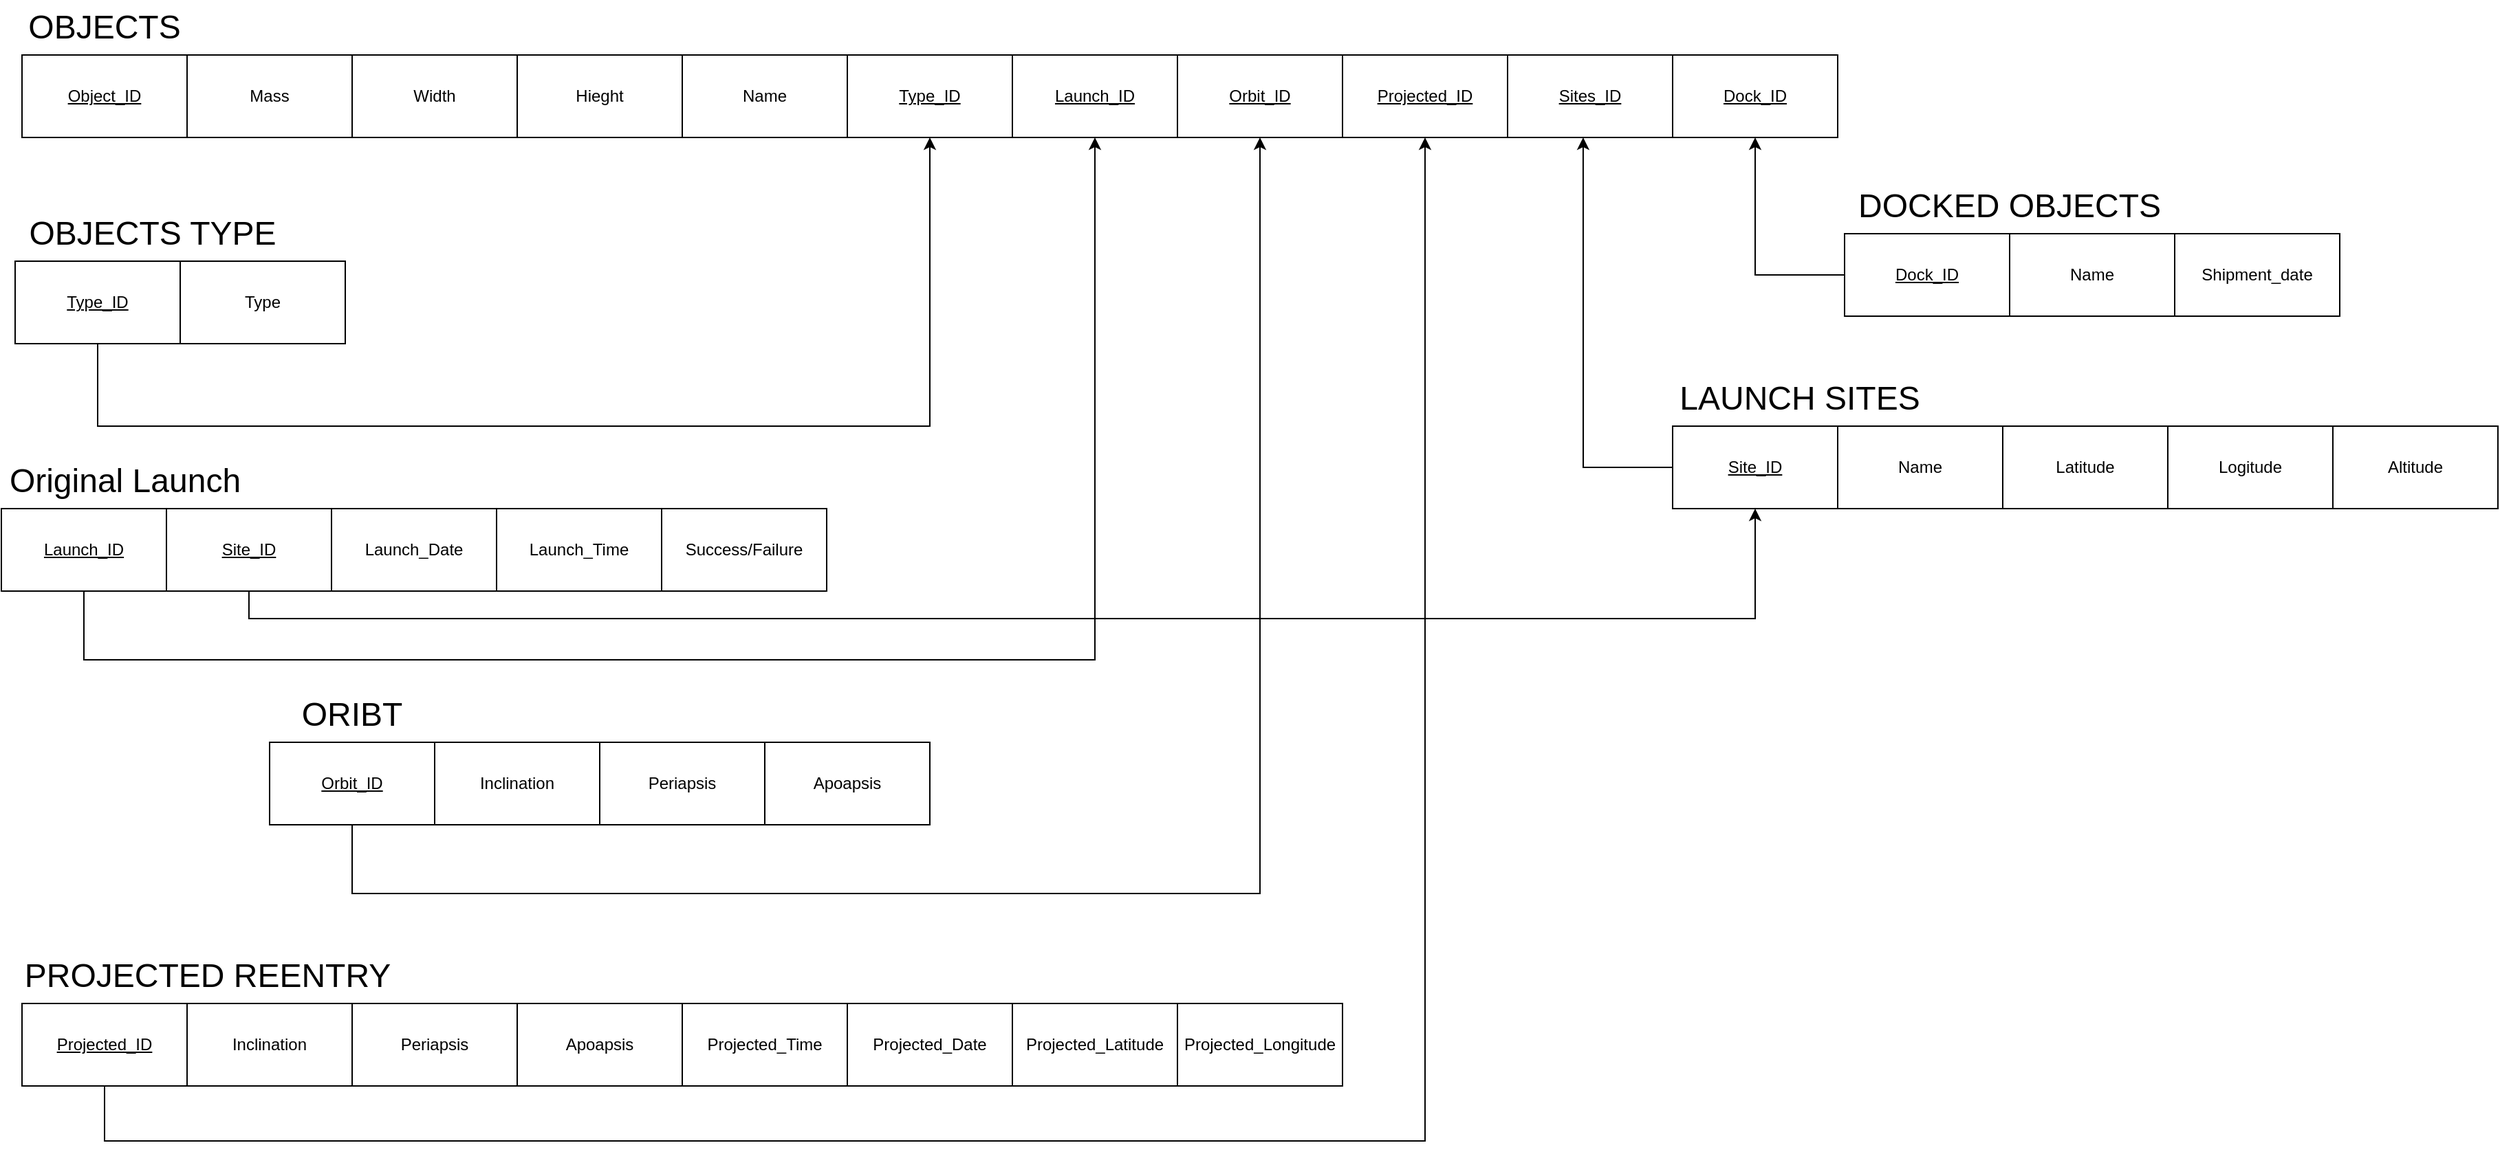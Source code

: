 <mxfile version="22.1.0" type="device">
  <diagram id="kgpKYQtTHZ0yAKxKKP6v" name="Page-1">
    <mxGraphModel dx="2924" dy="1124" grid="1" gridSize="10" guides="1" tooltips="1" connect="1" arrows="1" fold="1" page="1" pageScale="1" pageWidth="850" pageHeight="1100" math="0" shadow="0">
      <root>
        <mxCell id="0" />
        <mxCell id="1" parent="0" />
        <mxCell id="fhwNgSKuaAS_qJW0CyvW-2" value="" style="rounded=0;whiteSpace=wrap;html=1;" vertex="1" parent="1">
          <mxGeometry x="-75" y="120" width="120" height="60" as="geometry" />
        </mxCell>
        <mxCell id="fhwNgSKuaAS_qJW0CyvW-14" value="&lt;u&gt;Object_ID&lt;/u&gt;" style="text;html=1;strokeColor=none;fillColor=none;align=center;verticalAlign=middle;whiteSpace=wrap;rounded=0;" vertex="1" parent="1">
          <mxGeometry x="-45" y="135" width="60" height="30" as="geometry" />
        </mxCell>
        <mxCell id="fhwNgSKuaAS_qJW0CyvW-15" value="" style="rounded=0;whiteSpace=wrap;html=1;" vertex="1" parent="1">
          <mxGeometry x="45" y="120" width="120" height="60" as="geometry" />
        </mxCell>
        <mxCell id="fhwNgSKuaAS_qJW0CyvW-16" value="Mass" style="text;html=1;strokeColor=none;fillColor=none;align=center;verticalAlign=middle;whiteSpace=wrap;rounded=0;" vertex="1" parent="1">
          <mxGeometry x="75" y="135" width="60" height="30" as="geometry" />
        </mxCell>
        <mxCell id="fhwNgSKuaAS_qJW0CyvW-17" value="" style="rounded=0;whiteSpace=wrap;html=1;" vertex="1" parent="1">
          <mxGeometry x="165" y="120" width="120" height="60" as="geometry" />
        </mxCell>
        <mxCell id="fhwNgSKuaAS_qJW0CyvW-18" value="Width" style="text;html=1;strokeColor=none;fillColor=none;align=center;verticalAlign=middle;whiteSpace=wrap;rounded=0;" vertex="1" parent="1">
          <mxGeometry x="195" y="135" width="60" height="30" as="geometry" />
        </mxCell>
        <mxCell id="fhwNgSKuaAS_qJW0CyvW-19" value="" style="rounded=0;whiteSpace=wrap;html=1;" vertex="1" parent="1">
          <mxGeometry x="285" y="120" width="120" height="60" as="geometry" />
        </mxCell>
        <mxCell id="fhwNgSKuaAS_qJW0CyvW-20" value="Hieght" style="text;html=1;strokeColor=none;fillColor=none;align=center;verticalAlign=middle;whiteSpace=wrap;rounded=0;" vertex="1" parent="1">
          <mxGeometry x="315" y="135" width="60" height="30" as="geometry" />
        </mxCell>
        <mxCell id="fhwNgSKuaAS_qJW0CyvW-21" value="" style="rounded=0;whiteSpace=wrap;html=1;" vertex="1" parent="1">
          <mxGeometry x="405" y="120" width="120" height="60" as="geometry" />
        </mxCell>
        <mxCell id="fhwNgSKuaAS_qJW0CyvW-22" value="Name" style="text;html=1;strokeColor=none;fillColor=none;align=center;verticalAlign=middle;whiteSpace=wrap;rounded=0;" vertex="1" parent="1">
          <mxGeometry x="435" y="135" width="60" height="30" as="geometry" />
        </mxCell>
        <mxCell id="fhwNgSKuaAS_qJW0CyvW-23" value="" style="rounded=0;whiteSpace=wrap;html=1;" vertex="1" parent="1">
          <mxGeometry x="525" y="120" width="120" height="60" as="geometry" />
        </mxCell>
        <mxCell id="fhwNgSKuaAS_qJW0CyvW-24" value="&lt;u&gt;Type_ID&lt;/u&gt;" style="text;html=1;strokeColor=none;fillColor=none;align=center;verticalAlign=middle;whiteSpace=wrap;rounded=0;" vertex="1" parent="1">
          <mxGeometry x="555" y="135" width="60" height="30" as="geometry" />
        </mxCell>
        <mxCell id="fhwNgSKuaAS_qJW0CyvW-25" value="" style="rounded=0;whiteSpace=wrap;html=1;" vertex="1" parent="1">
          <mxGeometry x="645" y="120" width="120" height="60" as="geometry" />
        </mxCell>
        <mxCell id="fhwNgSKuaAS_qJW0CyvW-26" value="&lt;u&gt;Launch_ID&lt;/u&gt;" style="text;html=1;strokeColor=none;fillColor=none;align=center;verticalAlign=middle;whiteSpace=wrap;rounded=0;" vertex="1" parent="1">
          <mxGeometry x="675" y="135" width="60" height="30" as="geometry" />
        </mxCell>
        <mxCell id="fhwNgSKuaAS_qJW0CyvW-27" value="" style="rounded=0;whiteSpace=wrap;html=1;" vertex="1" parent="1">
          <mxGeometry x="765" y="120" width="120" height="60" as="geometry" />
        </mxCell>
        <mxCell id="fhwNgSKuaAS_qJW0CyvW-28" value="&lt;u&gt;Orbit_ID&lt;/u&gt;" style="text;html=1;strokeColor=none;fillColor=none;align=center;verticalAlign=middle;whiteSpace=wrap;rounded=0;" vertex="1" parent="1">
          <mxGeometry x="795" y="135" width="60" height="30" as="geometry" />
        </mxCell>
        <mxCell id="fhwNgSKuaAS_qJW0CyvW-29" value="" style="rounded=0;whiteSpace=wrap;html=1;" vertex="1" parent="1">
          <mxGeometry x="885" y="120" width="120" height="60" as="geometry" />
        </mxCell>
        <mxCell id="fhwNgSKuaAS_qJW0CyvW-30" value="&lt;u&gt;Projected_ID&lt;/u&gt;" style="text;html=1;strokeColor=none;fillColor=none;align=center;verticalAlign=middle;whiteSpace=wrap;rounded=0;" vertex="1" parent="1">
          <mxGeometry x="915" y="135" width="60" height="30" as="geometry" />
        </mxCell>
        <mxCell id="fhwNgSKuaAS_qJW0CyvW-31" value="" style="rounded=0;whiteSpace=wrap;html=1;" vertex="1" parent="1">
          <mxGeometry x="1005" y="120" width="120" height="60" as="geometry" />
        </mxCell>
        <mxCell id="fhwNgSKuaAS_qJW0CyvW-32" value="&lt;u&gt;Sites_ID&lt;/u&gt;" style="text;html=1;strokeColor=none;fillColor=none;align=center;verticalAlign=middle;whiteSpace=wrap;rounded=0;" vertex="1" parent="1">
          <mxGeometry x="1035" y="135" width="60" height="30" as="geometry" />
        </mxCell>
        <mxCell id="fhwNgSKuaAS_qJW0CyvW-33" value="" style="rounded=0;whiteSpace=wrap;html=1;" vertex="1" parent="1">
          <mxGeometry x="1125" y="120" width="120" height="60" as="geometry" />
        </mxCell>
        <mxCell id="fhwNgSKuaAS_qJW0CyvW-34" value="&lt;u&gt;Dock_ID&lt;/u&gt;" style="text;html=1;strokeColor=none;fillColor=none;align=center;verticalAlign=middle;whiteSpace=wrap;rounded=0;" vertex="1" parent="1">
          <mxGeometry x="1155" y="135" width="60" height="30" as="geometry" />
        </mxCell>
        <mxCell id="fhwNgSKuaAS_qJW0CyvW-35" value="&lt;font style=&quot;font-size: 24px;&quot;&gt;OBJECTS&lt;/font&gt;" style="text;html=1;strokeColor=none;fillColor=none;align=center;verticalAlign=middle;whiteSpace=wrap;rounded=0;" vertex="1" parent="1">
          <mxGeometry x="-55" y="80" width="80" height="40" as="geometry" />
        </mxCell>
        <mxCell id="fhwNgSKuaAS_qJW0CyvW-132" style="edgeStyle=orthogonalEdgeStyle;rounded=0;orthogonalLoop=1;jettySize=auto;html=1;entryX=0.5;entryY=1;entryDx=0;entryDy=0;" edge="1" parent="1" source="fhwNgSKuaAS_qJW0CyvW-36" target="fhwNgSKuaAS_qJW0CyvW-23">
          <mxGeometry relative="1" as="geometry">
            <Array as="points">
              <mxPoint x="-20" y="390" />
              <mxPoint x="585" y="390" />
            </Array>
          </mxGeometry>
        </mxCell>
        <mxCell id="fhwNgSKuaAS_qJW0CyvW-36" value="" style="rounded=0;whiteSpace=wrap;html=1;" vertex="1" parent="1">
          <mxGeometry x="-80" y="270" width="120" height="60" as="geometry" />
        </mxCell>
        <mxCell id="fhwNgSKuaAS_qJW0CyvW-37" value="&lt;u&gt;Type_ID&lt;/u&gt;" style="text;html=1;strokeColor=none;fillColor=none;align=center;verticalAlign=middle;whiteSpace=wrap;rounded=0;" vertex="1" parent="1">
          <mxGeometry x="-50" y="285" width="60" height="30" as="geometry" />
        </mxCell>
        <mxCell id="fhwNgSKuaAS_qJW0CyvW-38" value="" style="rounded=0;whiteSpace=wrap;html=1;" vertex="1" parent="1">
          <mxGeometry x="40" y="270" width="120" height="60" as="geometry" />
        </mxCell>
        <mxCell id="fhwNgSKuaAS_qJW0CyvW-39" value="Type" style="text;html=1;strokeColor=none;fillColor=none;align=center;verticalAlign=middle;whiteSpace=wrap;rounded=0;" vertex="1" parent="1">
          <mxGeometry x="70" y="285" width="60" height="30" as="geometry" />
        </mxCell>
        <mxCell id="fhwNgSKuaAS_qJW0CyvW-40" value="&lt;font style=&quot;font-size: 24px;&quot;&gt;OBJECTS TYPE&lt;/font&gt;" style="text;html=1;strokeColor=none;fillColor=none;align=center;verticalAlign=middle;whiteSpace=wrap;rounded=0;" vertex="1" parent="1">
          <mxGeometry x="-80" y="230" width="200" height="40" as="geometry" />
        </mxCell>
        <mxCell id="fhwNgSKuaAS_qJW0CyvW-131" style="edgeStyle=orthogonalEdgeStyle;rounded=0;orthogonalLoop=1;jettySize=auto;html=1;entryX=0.5;entryY=1;entryDx=0;entryDy=0;" edge="1" parent="1" source="fhwNgSKuaAS_qJW0CyvW-41" target="fhwNgSKuaAS_qJW0CyvW-25">
          <mxGeometry relative="1" as="geometry">
            <Array as="points">
              <mxPoint x="-30" y="560" />
              <mxPoint x="705" y="560" />
            </Array>
          </mxGeometry>
        </mxCell>
        <mxCell id="fhwNgSKuaAS_qJW0CyvW-41" value="" style="rounded=0;whiteSpace=wrap;html=1;" vertex="1" parent="1">
          <mxGeometry x="-90" y="450" width="120" height="60" as="geometry" />
        </mxCell>
        <mxCell id="fhwNgSKuaAS_qJW0CyvW-42" value="&lt;u&gt;Launch_ID&lt;/u&gt;" style="text;html=1;strokeColor=none;fillColor=none;align=center;verticalAlign=middle;whiteSpace=wrap;rounded=0;" vertex="1" parent="1">
          <mxGeometry x="-60" y="465" width="60" height="30" as="geometry" />
        </mxCell>
        <mxCell id="fhwNgSKuaAS_qJW0CyvW-134" style="edgeStyle=orthogonalEdgeStyle;rounded=0;orthogonalLoop=1;jettySize=auto;html=1;entryX=0.5;entryY=1;entryDx=0;entryDy=0;" edge="1" parent="1" source="fhwNgSKuaAS_qJW0CyvW-43" target="fhwNgSKuaAS_qJW0CyvW-61">
          <mxGeometry relative="1" as="geometry">
            <Array as="points">
              <mxPoint x="90" y="530" />
              <mxPoint x="1185" y="530" />
            </Array>
          </mxGeometry>
        </mxCell>
        <mxCell id="fhwNgSKuaAS_qJW0CyvW-43" value="" style="rounded=0;whiteSpace=wrap;html=1;" vertex="1" parent="1">
          <mxGeometry x="30" y="450" width="120" height="60" as="geometry" />
        </mxCell>
        <mxCell id="fhwNgSKuaAS_qJW0CyvW-44" value="&lt;u&gt;Site_ID&lt;/u&gt;" style="text;html=1;strokeColor=none;fillColor=none;align=center;verticalAlign=middle;whiteSpace=wrap;rounded=0;" vertex="1" parent="1">
          <mxGeometry x="60" y="465" width="60" height="30" as="geometry" />
        </mxCell>
        <mxCell id="fhwNgSKuaAS_qJW0CyvW-45" value="" style="rounded=0;whiteSpace=wrap;html=1;" vertex="1" parent="1">
          <mxGeometry x="150" y="450" width="120" height="60" as="geometry" />
        </mxCell>
        <mxCell id="fhwNgSKuaAS_qJW0CyvW-46" value="Launch_Date" style="text;html=1;strokeColor=none;fillColor=none;align=center;verticalAlign=middle;whiteSpace=wrap;rounded=0;" vertex="1" parent="1">
          <mxGeometry x="180" y="465" width="60" height="30" as="geometry" />
        </mxCell>
        <mxCell id="fhwNgSKuaAS_qJW0CyvW-47" value="" style="rounded=0;whiteSpace=wrap;html=1;" vertex="1" parent="1">
          <mxGeometry x="270" y="450" width="120" height="60" as="geometry" />
        </mxCell>
        <mxCell id="fhwNgSKuaAS_qJW0CyvW-48" value="&lt;div&gt;Launch_Time&lt;/div&gt;" style="text;html=1;strokeColor=none;fillColor=none;align=center;verticalAlign=middle;whiteSpace=wrap;rounded=0;" vertex="1" parent="1">
          <mxGeometry x="300" y="465" width="60" height="30" as="geometry" />
        </mxCell>
        <mxCell id="fhwNgSKuaAS_qJW0CyvW-49" value="" style="rounded=0;whiteSpace=wrap;html=1;" vertex="1" parent="1">
          <mxGeometry x="390" y="450" width="120" height="60" as="geometry" />
        </mxCell>
        <mxCell id="fhwNgSKuaAS_qJW0CyvW-50" value="Success/Failure" style="text;html=1;strokeColor=none;fillColor=none;align=center;verticalAlign=middle;whiteSpace=wrap;rounded=0;" vertex="1" parent="1">
          <mxGeometry x="420" y="465" width="60" height="30" as="geometry" />
        </mxCell>
        <mxCell id="fhwNgSKuaAS_qJW0CyvW-51" value="&lt;font style=&quot;font-size: 24px;&quot;&gt;Original Launch&lt;/font&gt;" style="text;html=1;strokeColor=none;fillColor=none;align=center;verticalAlign=middle;whiteSpace=wrap;rounded=0;" vertex="1" parent="1">
          <mxGeometry x="-90" y="410" width="180" height="40" as="geometry" />
        </mxCell>
        <mxCell id="fhwNgSKuaAS_qJW0CyvW-130" style="edgeStyle=orthogonalEdgeStyle;rounded=0;orthogonalLoop=1;jettySize=auto;html=1;entryX=0.5;entryY=1;entryDx=0;entryDy=0;" edge="1" parent="1" source="fhwNgSKuaAS_qJW0CyvW-52" target="fhwNgSKuaAS_qJW0CyvW-27">
          <mxGeometry relative="1" as="geometry">
            <Array as="points">
              <mxPoint x="825" y="730" />
            </Array>
          </mxGeometry>
        </mxCell>
        <mxCell id="fhwNgSKuaAS_qJW0CyvW-52" value="" style="rounded=0;whiteSpace=wrap;html=1;" vertex="1" parent="1">
          <mxGeometry x="105" y="620" width="120" height="60" as="geometry" />
        </mxCell>
        <mxCell id="fhwNgSKuaAS_qJW0CyvW-53" value="&lt;u&gt;Orbit_ID&lt;/u&gt;" style="text;html=1;strokeColor=none;fillColor=none;align=center;verticalAlign=middle;whiteSpace=wrap;rounded=0;" vertex="1" parent="1">
          <mxGeometry x="135" y="635" width="60" height="30" as="geometry" />
        </mxCell>
        <mxCell id="fhwNgSKuaAS_qJW0CyvW-54" value="" style="rounded=0;whiteSpace=wrap;html=1;" vertex="1" parent="1">
          <mxGeometry x="225" y="620" width="120" height="60" as="geometry" />
        </mxCell>
        <mxCell id="fhwNgSKuaAS_qJW0CyvW-55" value="Inclination" style="text;html=1;strokeColor=none;fillColor=none;align=center;verticalAlign=middle;whiteSpace=wrap;rounded=0;" vertex="1" parent="1">
          <mxGeometry x="255" y="635" width="60" height="30" as="geometry" />
        </mxCell>
        <mxCell id="fhwNgSKuaAS_qJW0CyvW-56" value="" style="rounded=0;whiteSpace=wrap;html=1;" vertex="1" parent="1">
          <mxGeometry x="345" y="620" width="120" height="60" as="geometry" />
        </mxCell>
        <mxCell id="fhwNgSKuaAS_qJW0CyvW-57" value="Periapsis" style="text;html=1;strokeColor=none;fillColor=none;align=center;verticalAlign=middle;whiteSpace=wrap;rounded=0;" vertex="1" parent="1">
          <mxGeometry x="375" y="635" width="60" height="30" as="geometry" />
        </mxCell>
        <mxCell id="fhwNgSKuaAS_qJW0CyvW-58" value="" style="rounded=0;whiteSpace=wrap;html=1;" vertex="1" parent="1">
          <mxGeometry x="465" y="620" width="120" height="60" as="geometry" />
        </mxCell>
        <mxCell id="fhwNgSKuaAS_qJW0CyvW-59" value="Apoapsis" style="text;html=1;strokeColor=none;fillColor=none;align=center;verticalAlign=middle;whiteSpace=wrap;rounded=0;" vertex="1" parent="1">
          <mxGeometry x="495" y="635" width="60" height="30" as="geometry" />
        </mxCell>
        <mxCell id="fhwNgSKuaAS_qJW0CyvW-60" value="&lt;font style=&quot;font-size: 24px;&quot;&gt;ORIBT&lt;/font&gt;" style="text;html=1;strokeColor=none;fillColor=none;align=center;verticalAlign=middle;whiteSpace=wrap;rounded=0;" vertex="1" parent="1">
          <mxGeometry x="125" y="580" width="80" height="40" as="geometry" />
        </mxCell>
        <mxCell id="fhwNgSKuaAS_qJW0CyvW-128" style="edgeStyle=orthogonalEdgeStyle;rounded=0;orthogonalLoop=1;jettySize=auto;html=1;entryX=0.458;entryY=1;entryDx=0;entryDy=0;entryPerimeter=0;" edge="1" parent="1" source="fhwNgSKuaAS_qJW0CyvW-61" target="fhwNgSKuaAS_qJW0CyvW-31">
          <mxGeometry relative="1" as="geometry">
            <mxPoint x="1060" y="190" as="targetPoint" />
            <Array as="points">
              <mxPoint x="1060" y="420" />
            </Array>
          </mxGeometry>
        </mxCell>
        <mxCell id="fhwNgSKuaAS_qJW0CyvW-61" value="" style="rounded=0;whiteSpace=wrap;html=1;" vertex="1" parent="1">
          <mxGeometry x="1125" y="390" width="120" height="60" as="geometry" />
        </mxCell>
        <mxCell id="fhwNgSKuaAS_qJW0CyvW-62" value="&lt;u&gt;Site_ID&lt;/u&gt;" style="text;html=1;strokeColor=none;fillColor=none;align=center;verticalAlign=middle;whiteSpace=wrap;rounded=0;" vertex="1" parent="1">
          <mxGeometry x="1155" y="405" width="60" height="30" as="geometry" />
        </mxCell>
        <mxCell id="fhwNgSKuaAS_qJW0CyvW-63" value="" style="rounded=0;whiteSpace=wrap;html=1;" vertex="1" parent="1">
          <mxGeometry x="1245" y="390" width="120" height="60" as="geometry" />
        </mxCell>
        <mxCell id="fhwNgSKuaAS_qJW0CyvW-64" value="Name" style="text;html=1;strokeColor=none;fillColor=none;align=center;verticalAlign=middle;whiteSpace=wrap;rounded=0;" vertex="1" parent="1">
          <mxGeometry x="1275" y="405" width="60" height="30" as="geometry" />
        </mxCell>
        <mxCell id="fhwNgSKuaAS_qJW0CyvW-65" value="" style="rounded=0;whiteSpace=wrap;html=1;" vertex="1" parent="1">
          <mxGeometry x="1365" y="390" width="120" height="60" as="geometry" />
        </mxCell>
        <mxCell id="fhwNgSKuaAS_qJW0CyvW-66" value="Latitude" style="text;html=1;strokeColor=none;fillColor=none;align=center;verticalAlign=middle;whiteSpace=wrap;rounded=0;" vertex="1" parent="1">
          <mxGeometry x="1395" y="405" width="60" height="30" as="geometry" />
        </mxCell>
        <mxCell id="fhwNgSKuaAS_qJW0CyvW-67" value="" style="rounded=0;whiteSpace=wrap;html=1;" vertex="1" parent="1">
          <mxGeometry x="1485" y="390" width="120" height="60" as="geometry" />
        </mxCell>
        <mxCell id="fhwNgSKuaAS_qJW0CyvW-68" value="Logitude" style="text;html=1;strokeColor=none;fillColor=none;align=center;verticalAlign=middle;whiteSpace=wrap;rounded=0;" vertex="1" parent="1">
          <mxGeometry x="1515" y="405" width="60" height="30" as="geometry" />
        </mxCell>
        <mxCell id="fhwNgSKuaAS_qJW0CyvW-69" value="" style="rounded=0;whiteSpace=wrap;html=1;" vertex="1" parent="1">
          <mxGeometry x="1605" y="390" width="120" height="60" as="geometry" />
        </mxCell>
        <mxCell id="fhwNgSKuaAS_qJW0CyvW-70" value="Altitude" style="text;html=1;strokeColor=none;fillColor=none;align=center;verticalAlign=middle;whiteSpace=wrap;rounded=0;" vertex="1" parent="1">
          <mxGeometry x="1635" y="405" width="60" height="30" as="geometry" />
        </mxCell>
        <mxCell id="fhwNgSKuaAS_qJW0CyvW-71" value="&lt;font style=&quot;font-size: 24px;&quot;&gt;LAUNCH SITES&lt;br&gt;&lt;/font&gt;" style="text;html=1;strokeColor=none;fillColor=none;align=center;verticalAlign=middle;whiteSpace=wrap;rounded=0;" vertex="1" parent="1">
          <mxGeometry x="1125" y="350" width="185" height="40" as="geometry" />
        </mxCell>
        <mxCell id="fhwNgSKuaAS_qJW0CyvW-129" style="edgeStyle=orthogonalEdgeStyle;rounded=0;orthogonalLoop=1;jettySize=auto;html=1;entryX=0.5;entryY=1;entryDx=0;entryDy=0;" edge="1" parent="1" source="fhwNgSKuaAS_qJW0CyvW-100" target="fhwNgSKuaAS_qJW0CyvW-29">
          <mxGeometry relative="1" as="geometry">
            <Array as="points">
              <mxPoint x="-15" y="910" />
              <mxPoint x="945" y="910" />
            </Array>
          </mxGeometry>
        </mxCell>
        <mxCell id="fhwNgSKuaAS_qJW0CyvW-100" value="" style="rounded=0;whiteSpace=wrap;html=1;" vertex="1" parent="1">
          <mxGeometry x="-75" y="810" width="120" height="60" as="geometry" />
        </mxCell>
        <mxCell id="fhwNgSKuaAS_qJW0CyvW-101" value="&lt;u&gt;Projected_ID&lt;/u&gt;" style="text;html=1;strokeColor=none;fillColor=none;align=center;verticalAlign=middle;whiteSpace=wrap;rounded=0;" vertex="1" parent="1">
          <mxGeometry x="-45" y="825" width="60" height="30" as="geometry" />
        </mxCell>
        <mxCell id="fhwNgSKuaAS_qJW0CyvW-102" value="" style="rounded=0;whiteSpace=wrap;html=1;" vertex="1" parent="1">
          <mxGeometry x="45" y="810" width="120" height="60" as="geometry" />
        </mxCell>
        <mxCell id="fhwNgSKuaAS_qJW0CyvW-103" value="Inclination" style="text;html=1;strokeColor=none;fillColor=none;align=center;verticalAlign=middle;whiteSpace=wrap;rounded=0;" vertex="1" parent="1">
          <mxGeometry x="75" y="825" width="60" height="30" as="geometry" />
        </mxCell>
        <mxCell id="fhwNgSKuaAS_qJW0CyvW-104" value="" style="rounded=0;whiteSpace=wrap;html=1;" vertex="1" parent="1">
          <mxGeometry x="165" y="810" width="120" height="60" as="geometry" />
        </mxCell>
        <mxCell id="fhwNgSKuaAS_qJW0CyvW-105" value="Periapsis" style="text;html=1;strokeColor=none;fillColor=none;align=center;verticalAlign=middle;whiteSpace=wrap;rounded=0;" vertex="1" parent="1">
          <mxGeometry x="195" y="825" width="60" height="30" as="geometry" />
        </mxCell>
        <mxCell id="fhwNgSKuaAS_qJW0CyvW-106" value="" style="rounded=0;whiteSpace=wrap;html=1;" vertex="1" parent="1">
          <mxGeometry x="285" y="810" width="120" height="60" as="geometry" />
        </mxCell>
        <mxCell id="fhwNgSKuaAS_qJW0CyvW-107" value="Apoapsis" style="text;html=1;strokeColor=none;fillColor=none;align=center;verticalAlign=middle;whiteSpace=wrap;rounded=0;" vertex="1" parent="1">
          <mxGeometry x="315" y="825" width="60" height="30" as="geometry" />
        </mxCell>
        <mxCell id="fhwNgSKuaAS_qJW0CyvW-108" value="" style="rounded=0;whiteSpace=wrap;html=1;" vertex="1" parent="1">
          <mxGeometry x="405" y="810" width="120" height="60" as="geometry" />
        </mxCell>
        <mxCell id="fhwNgSKuaAS_qJW0CyvW-109" value="Projected_Time" style="text;html=1;strokeColor=none;fillColor=none;align=center;verticalAlign=middle;whiteSpace=wrap;rounded=0;" vertex="1" parent="1">
          <mxGeometry x="435" y="825" width="60" height="30" as="geometry" />
        </mxCell>
        <mxCell id="fhwNgSKuaAS_qJW0CyvW-110" value="" style="rounded=0;whiteSpace=wrap;html=1;" vertex="1" parent="1">
          <mxGeometry x="525" y="810" width="120" height="60" as="geometry" />
        </mxCell>
        <mxCell id="fhwNgSKuaAS_qJW0CyvW-111" value="Projected_Date" style="text;html=1;strokeColor=none;fillColor=none;align=center;verticalAlign=middle;whiteSpace=wrap;rounded=0;" vertex="1" parent="1">
          <mxGeometry x="555" y="825" width="60" height="30" as="geometry" />
        </mxCell>
        <mxCell id="fhwNgSKuaAS_qJW0CyvW-112" value="" style="rounded=0;whiteSpace=wrap;html=1;" vertex="1" parent="1">
          <mxGeometry x="645" y="810" width="120" height="60" as="geometry" />
        </mxCell>
        <mxCell id="fhwNgSKuaAS_qJW0CyvW-113" value="Projected_Latitude" style="text;html=1;strokeColor=none;fillColor=none;align=center;verticalAlign=middle;whiteSpace=wrap;rounded=0;" vertex="1" parent="1">
          <mxGeometry x="675" y="825" width="60" height="30" as="geometry" />
        </mxCell>
        <mxCell id="fhwNgSKuaAS_qJW0CyvW-114" value="" style="rounded=0;whiteSpace=wrap;html=1;" vertex="1" parent="1">
          <mxGeometry x="765" y="810" width="120" height="60" as="geometry" />
        </mxCell>
        <mxCell id="fhwNgSKuaAS_qJW0CyvW-115" value="Projected_Longitude" style="text;html=1;strokeColor=none;fillColor=none;align=center;verticalAlign=middle;whiteSpace=wrap;rounded=0;" vertex="1" parent="1">
          <mxGeometry x="795" y="825" width="60" height="30" as="geometry" />
        </mxCell>
        <mxCell id="fhwNgSKuaAS_qJW0CyvW-116" value="&lt;font style=&quot;font-size: 24px;&quot;&gt;PROJECTED REENTRY&lt;br&gt;&lt;/font&gt;" style="text;html=1;strokeColor=none;fillColor=none;align=center;verticalAlign=middle;whiteSpace=wrap;rounded=0;" vertex="1" parent="1">
          <mxGeometry x="-75" y="770" width="270" height="40" as="geometry" />
        </mxCell>
        <mxCell id="fhwNgSKuaAS_qJW0CyvW-127" style="edgeStyle=orthogonalEdgeStyle;rounded=0;orthogonalLoop=1;jettySize=auto;html=1;" edge="1" parent="1" source="fhwNgSKuaAS_qJW0CyvW-117" target="fhwNgSKuaAS_qJW0CyvW-33">
          <mxGeometry relative="1" as="geometry" />
        </mxCell>
        <mxCell id="fhwNgSKuaAS_qJW0CyvW-117" value="" style="rounded=0;whiteSpace=wrap;html=1;" vertex="1" parent="1">
          <mxGeometry x="1250" y="250" width="120" height="60" as="geometry" />
        </mxCell>
        <mxCell id="fhwNgSKuaAS_qJW0CyvW-118" value="&lt;u&gt;Dock_ID&lt;/u&gt;" style="text;html=1;strokeColor=none;fillColor=none;align=center;verticalAlign=middle;whiteSpace=wrap;rounded=0;" vertex="1" parent="1">
          <mxGeometry x="1280" y="265" width="60" height="30" as="geometry" />
        </mxCell>
        <mxCell id="fhwNgSKuaAS_qJW0CyvW-119" value="" style="rounded=0;whiteSpace=wrap;html=1;" vertex="1" parent="1">
          <mxGeometry x="1370" y="250" width="120" height="60" as="geometry" />
        </mxCell>
        <mxCell id="fhwNgSKuaAS_qJW0CyvW-120" value="Name" style="text;html=1;strokeColor=none;fillColor=none;align=center;verticalAlign=middle;whiteSpace=wrap;rounded=0;" vertex="1" parent="1">
          <mxGeometry x="1400" y="265" width="60" height="30" as="geometry" />
        </mxCell>
        <mxCell id="fhwNgSKuaAS_qJW0CyvW-121" value="" style="rounded=0;whiteSpace=wrap;html=1;" vertex="1" parent="1">
          <mxGeometry x="1490" y="250" width="120" height="60" as="geometry" />
        </mxCell>
        <mxCell id="fhwNgSKuaAS_qJW0CyvW-122" value="&lt;div&gt;Shipment_date&lt;/div&gt;" style="text;html=1;strokeColor=none;fillColor=none;align=center;verticalAlign=middle;whiteSpace=wrap;rounded=0;" vertex="1" parent="1">
          <mxGeometry x="1520" y="265" width="60" height="30" as="geometry" />
        </mxCell>
        <mxCell id="fhwNgSKuaAS_qJW0CyvW-123" value="&lt;font style=&quot;font-size: 24px;&quot;&gt;DOCKED OBJECTS&lt;/font&gt;" style="text;html=1;strokeColor=none;fillColor=none;align=center;verticalAlign=middle;whiteSpace=wrap;rounded=0;" vertex="1" parent="1">
          <mxGeometry x="1250" y="210" width="240" height="40" as="geometry" />
        </mxCell>
      </root>
    </mxGraphModel>
  </diagram>
</mxfile>
